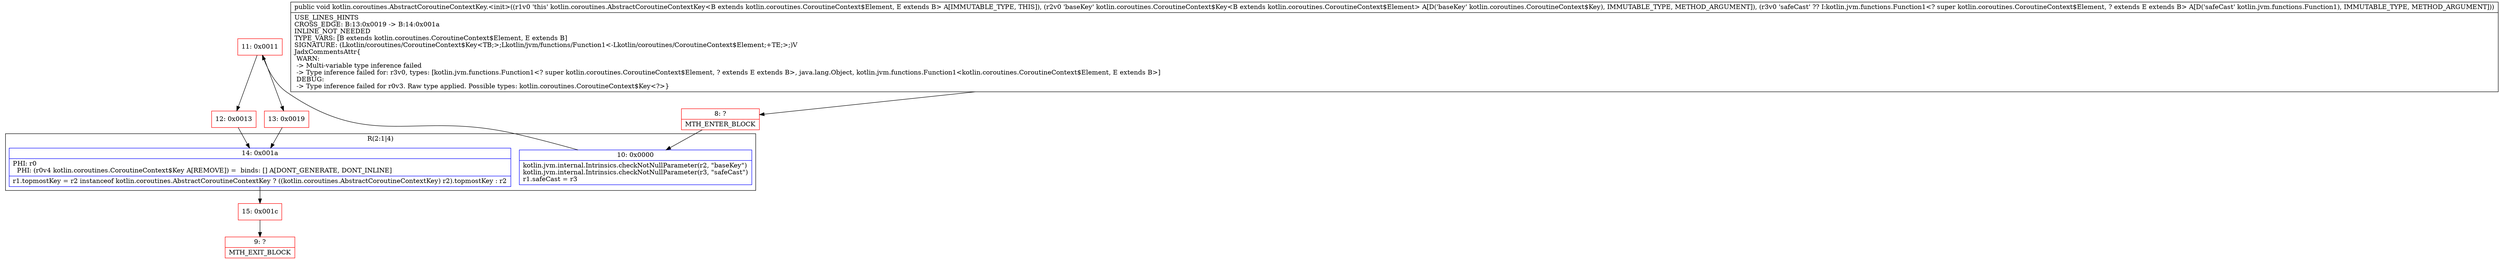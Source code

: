 digraph "CFG forkotlin.coroutines.AbstractCoroutineContextKey.\<init\>(Lkotlin\/coroutines\/CoroutineContext$Key;Lkotlin\/jvm\/functions\/Function1;)V" {
subgraph cluster_Region_1050376785 {
label = "R(2:1|4)";
node [shape=record,color=blue];
Node_10 [shape=record,label="{10\:\ 0x0000|kotlin.jvm.internal.Intrinsics.checkNotNullParameter(r2, \"baseKey\")\lkotlin.jvm.internal.Intrinsics.checkNotNullParameter(r3, \"safeCast\")\lr1.safeCast = r3\l}"];
Node_14 [shape=record,label="{14\:\ 0x001a|PHI: r0 \l  PHI: (r0v4 kotlin.coroutines.CoroutineContext$Key A[REMOVE]) =  binds: [] A[DONT_GENERATE, DONT_INLINE]\l|r1.topmostKey = r2 instanceof kotlin.coroutines.AbstractCoroutineContextKey ? ((kotlin.coroutines.AbstractCoroutineContextKey) r2).topmostKey : r2\l}"];
}
Node_8 [shape=record,color=red,label="{8\:\ ?|MTH_ENTER_BLOCK\l}"];
Node_11 [shape=record,color=red,label="{11\:\ 0x0011}"];
Node_12 [shape=record,color=red,label="{12\:\ 0x0013}"];
Node_15 [shape=record,color=red,label="{15\:\ 0x001c}"];
Node_9 [shape=record,color=red,label="{9\:\ ?|MTH_EXIT_BLOCK\l}"];
Node_13 [shape=record,color=red,label="{13\:\ 0x0019}"];
MethodNode[shape=record,label="{public void kotlin.coroutines.AbstractCoroutineContextKey.\<init\>((r1v0 'this' kotlin.coroutines.AbstractCoroutineContextKey\<B extends kotlin.coroutines.CoroutineContext$Element, E extends B\> A[IMMUTABLE_TYPE, THIS]), (r2v0 'baseKey' kotlin.coroutines.CoroutineContext$Key\<B extends kotlin.coroutines.CoroutineContext$Element\> A[D('baseKey' kotlin.coroutines.CoroutineContext$Key), IMMUTABLE_TYPE, METHOD_ARGUMENT]), (r3v0 'safeCast' ?? I:kotlin.jvm.functions.Function1\<? super kotlin.coroutines.CoroutineContext$Element, ? extends E extends B\> A[D('safeCast' kotlin.jvm.functions.Function1), IMMUTABLE_TYPE, METHOD_ARGUMENT]))  | USE_LINES_HINTS\lCROSS_EDGE: B:13:0x0019 \-\> B:14:0x001a\lINLINE_NOT_NEEDED\lTYPE_VARS: [B extends kotlin.coroutines.CoroutineContext$Element, E extends B]\lSIGNATURE: (Lkotlin\/coroutines\/CoroutineContext$Key\<TB;\>;Lkotlin\/jvm\/functions\/Function1\<\-Lkotlin\/coroutines\/CoroutineContext$Element;+TE;\>;)V\lJadxCommentsAttr\{\l WARN: \l \-\> Multi\-variable type inference failed\l \-\> Type inference failed for: r3v0, types: [kotlin.jvm.functions.Function1\<? super kotlin.coroutines.CoroutineContext$Element, ? extends E extends B\>, java.lang.Object, kotlin.jvm.functions.Function1\<kotlin.coroutines.CoroutineContext$Element, E extends B\>]\l DEBUG: \l \-\> Type inference failed for r0v3. Raw type applied. Possible types: kotlin.coroutines.CoroutineContext$Key\<?\>\}\l}"];
MethodNode -> Node_8;Node_10 -> Node_11;
Node_14 -> Node_15;
Node_8 -> Node_10;
Node_11 -> Node_12;
Node_11 -> Node_13;
Node_12 -> Node_14;
Node_15 -> Node_9;
Node_13 -> Node_14;
}

